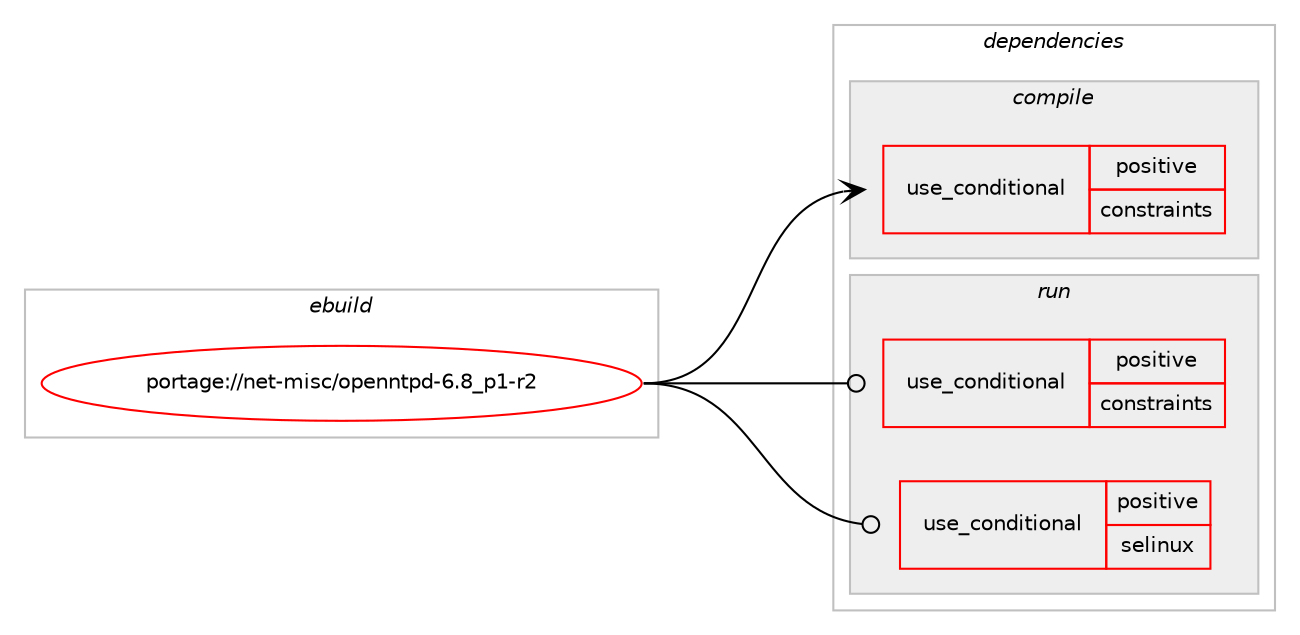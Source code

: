 digraph prolog {

# *************
# Graph options
# *************

newrank=true;
concentrate=true;
compound=true;
graph [rankdir=LR,fontname=Helvetica,fontsize=10,ranksep=1.5];#, ranksep=2.5, nodesep=0.2];
edge  [arrowhead=vee];
node  [fontname=Helvetica,fontsize=10];

# **********
# The ebuild
# **********

subgraph cluster_leftcol {
color=gray;
rank=same;
label=<<i>ebuild</i>>;
id [label="portage://net-misc/openntpd-6.8_p1-r2", color=red, width=4, href="../net-misc/openntpd-6.8_p1-r2.svg"];
}

# ****************
# The dependencies
# ****************

subgraph cluster_midcol {
color=gray;
label=<<i>dependencies</i>>;
subgraph cluster_compile {
fillcolor="#eeeeee";
style=filled;
label=<<i>compile</i>>;
subgraph cond290 {
dependency405 [label=<<TABLE BORDER="0" CELLBORDER="1" CELLSPACING="0" CELLPADDING="4"><TR><TD ROWSPAN="3" CELLPADDING="10">use_conditional</TD></TR><TR><TD>positive</TD></TR><TR><TD>constraints</TD></TR></TABLE>>, shape=none, color=red];
# *** BEGIN UNKNOWN DEPENDENCY TYPE (TODO) ***
# dependency405 -> package_dependency(portage://net-misc/openntpd-6.8_p1-r2,install,no,dev-libs,libretls,none,[,,],any_same_slot,[])
# *** END UNKNOWN DEPENDENCY TYPE (TODO) ***

}
id:e -> dependency405:w [weight=20,style="solid",arrowhead="vee"];
# *** BEGIN UNKNOWN DEPENDENCY TYPE (TODO) ***
# id -> package_dependency(portage://net-misc/openntpd-6.8_p1-r2,install,weak,net-misc,ntp,none,[,,],[],[use(disable(openntpd),none)])
# *** END UNKNOWN DEPENDENCY TYPE (TODO) ***

}
subgraph cluster_compileandrun {
fillcolor="#eeeeee";
style=filled;
label=<<i>compile and run</i>>;
}
subgraph cluster_run {
fillcolor="#eeeeee";
style=filled;
label=<<i>run</i>>;
subgraph cond291 {
dependency406 [label=<<TABLE BORDER="0" CELLBORDER="1" CELLSPACING="0" CELLPADDING="4"><TR><TD ROWSPAN="3" CELLPADDING="10">use_conditional</TD></TR><TR><TD>positive</TD></TR><TR><TD>constraints</TD></TR></TABLE>>, shape=none, color=red];
# *** BEGIN UNKNOWN DEPENDENCY TYPE (TODO) ***
# dependency406 -> package_dependency(portage://net-misc/openntpd-6.8_p1-r2,run,no,dev-libs,libretls,none,[,,],any_same_slot,[])
# *** END UNKNOWN DEPENDENCY TYPE (TODO) ***

}
id:e -> dependency406:w [weight=20,style="solid",arrowhead="odot"];
subgraph cond292 {
dependency407 [label=<<TABLE BORDER="0" CELLBORDER="1" CELLSPACING="0" CELLPADDING="4"><TR><TD ROWSPAN="3" CELLPADDING="10">use_conditional</TD></TR><TR><TD>positive</TD></TR><TR><TD>selinux</TD></TR></TABLE>>, shape=none, color=red];
# *** BEGIN UNKNOWN DEPENDENCY TYPE (TODO) ***
# dependency407 -> package_dependency(portage://net-misc/openntpd-6.8_p1-r2,run,no,sec-policy,selinux-ntp,none,[,,],[],[])
# *** END UNKNOWN DEPENDENCY TYPE (TODO) ***

}
id:e -> dependency407:w [weight=20,style="solid",arrowhead="odot"];
# *** BEGIN UNKNOWN DEPENDENCY TYPE (TODO) ***
# id -> package_dependency(portage://net-misc/openntpd-6.8_p1-r2,run,no,acct-group,openntpd,none,[,,],[],[])
# *** END UNKNOWN DEPENDENCY TYPE (TODO) ***

# *** BEGIN UNKNOWN DEPENDENCY TYPE (TODO) ***
# id -> package_dependency(portage://net-misc/openntpd-6.8_p1-r2,run,no,acct-user,openntpd,none,[,,],[],[])
# *** END UNKNOWN DEPENDENCY TYPE (TODO) ***

# *** BEGIN UNKNOWN DEPENDENCY TYPE (TODO) ***
# id -> package_dependency(portage://net-misc/openntpd-6.8_p1-r2,run,weak,net-misc,ntp,none,[,,],[],[use(disable(openntpd),none)])
# *** END UNKNOWN DEPENDENCY TYPE (TODO) ***

}
}

# **************
# The candidates
# **************

subgraph cluster_choices {
rank=same;
color=gray;
label=<<i>candidates</i>>;

}

}
